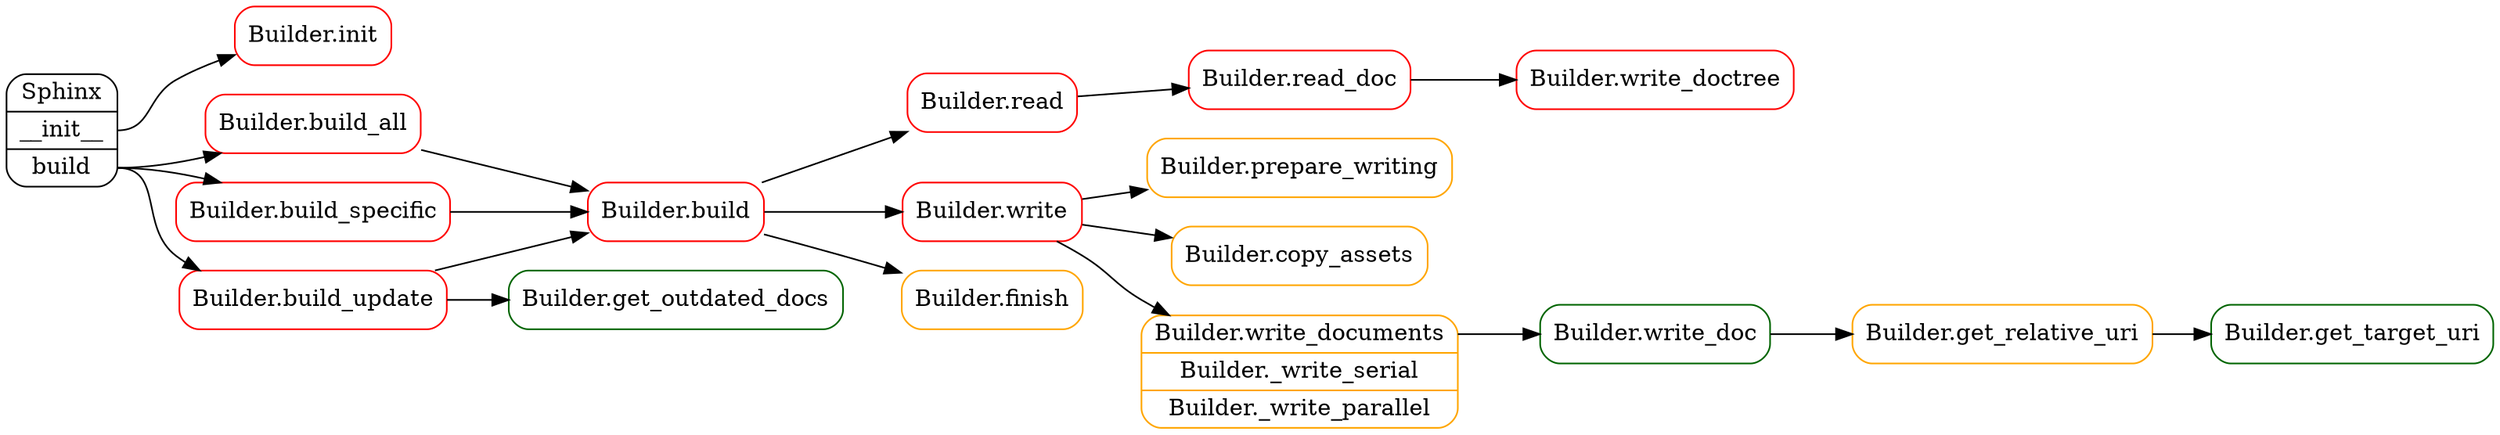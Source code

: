 // UML for the standard Sphinx build workflow

digraph build {
    graph [
        rankdir=LR
    ];
    node [
        shape=rect
        style=rounded
    ];
    // note: outline color of node indicates method type:
    // darkgreen = abstract
    // orange = overridable
    // red = final

    "Sphinx" [
        shape=record
        label = "Sphinx | <init> __init__ | <build> build"
    ];
    "Builder.init" [color=red];
    "Builder.build_all" [color=red];
    "Builder.build_specific" [color=red];
    "Builder.build_update" [color=red];

    "Sphinx":init -> "Builder.init";
    "Sphinx":build -> "Builder.build_all";
    "Sphinx":build -> "Builder.build_specific";
    "Sphinx":build -> "Builder.build_update";

    "Builder.get_outdated_docs" [color=darkgreen];
    "Builder.build_update" -> "Builder.get_outdated_docs";

    "Builder.build" [color=red];

    "Builder.build_all" -> "Builder.build";
    "Builder.build_specific" -> "Builder.build";
    "Builder.build_update":p1 -> "Builder.build";

    "Builder.read" [color=red];
    "Builder.write" [color=red];
    "Builder.finish" [color=orange];

    "Builder.build" -> "Builder.read";
    "Builder.build" -> "Builder.write";
    "Builder.build" -> "Builder.finish";

    "Builder.read_doc" [color=red];
    "Builder.write_doctree" [color=red];

    "Builder.read" -> "Builder.read_doc";
    "Builder.read_doc" -> "Builder.write_doctree";

    "Builder.prepare_writing" [color=orange];
    "Builder.copy_assets" [color=orange];
    "Builder.write_documents" [color=orange];

    "Builder.write":p1 -> "Builder.prepare_writing";
    "Builder.write":p1 -> "Builder.copy_assets";
    "Builder.write_documents" [
        shape=record
        label = "<p1> Builder.write_documents | Builder._write_serial | Builder._write_parallel"
    ];
    "Builder.write":p1 -> "Builder.write_documents";

    "Builder.write_doc" [color=darkgreen];
    "Builder.get_relative_uri" [color=orange];

    "Builder.write_documents":p1 -> "Builder.write_doc";
    "Builder.write_doc" -> "Builder.get_relative_uri";

    "Builder.get_target_uri" [color=darkgreen];

    "Builder.get_relative_uri" -> "Builder.get_target_uri";
}
